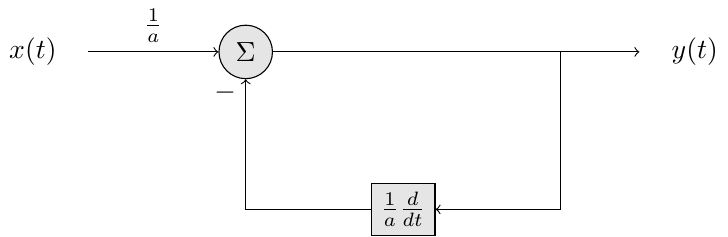\documentclass{standalone}
\usepackage{tikz}
\usetikzlibrary{calc}
\usetikzlibrary{positioning}
\usetikzlibrary{shapes,arrows,decorations.pathreplacing,decorations.markings}
\tikzstyle{block} = [draw, fill=gray!20, rectangle]
\tikzstyle{sum} = [draw, fill=gray!20, circle, node distance=1cm]
\tikzstyle{input} = [coordinate]
\tikzstyle{output} = [coordinate]
\tikzstyle{pinstyle} = [pin edge={to-,thin,black}]
\usepackage{pgfplots}
 \pgfplotsset{compat=1.13}
 \usepackage{transparent}

\begin{document}
  \begin{tikzpicture}[auto]
    \node[block] at (4,-2) (block2) {$\frac{1}{a}\frac{d}{dt}$};
    \node[shape=coordinate] at (6,-2) (input2) {};
    \node [input, name=input] at (0,0) {};  	
    \node [shape=coordinate, name=conn] at (6,0) {};
    \node [sum, right of=input,node distance=2cm] (sum) {$\Sigma$};
    
    \draw (sum) -- (conn);
    \draw (conn) -- (input2);
    \draw [->] (input2) -- (block2);
    \draw [->] (block2) -| node[pos=0.95] {$-$} (sum);
    \draw [draw,->] (input) -- node {$\frac{1}{a}$} (sum);
    \node [left of=input, node distance=2em] {$x(t)$};
    \node [output, right of=conn] (output) {};
    \draw [->] (conn) -- (output);
    \node [right of=output, node distance=2em] {$y(t)$}; 
\end{tikzpicture}
\end{document}
